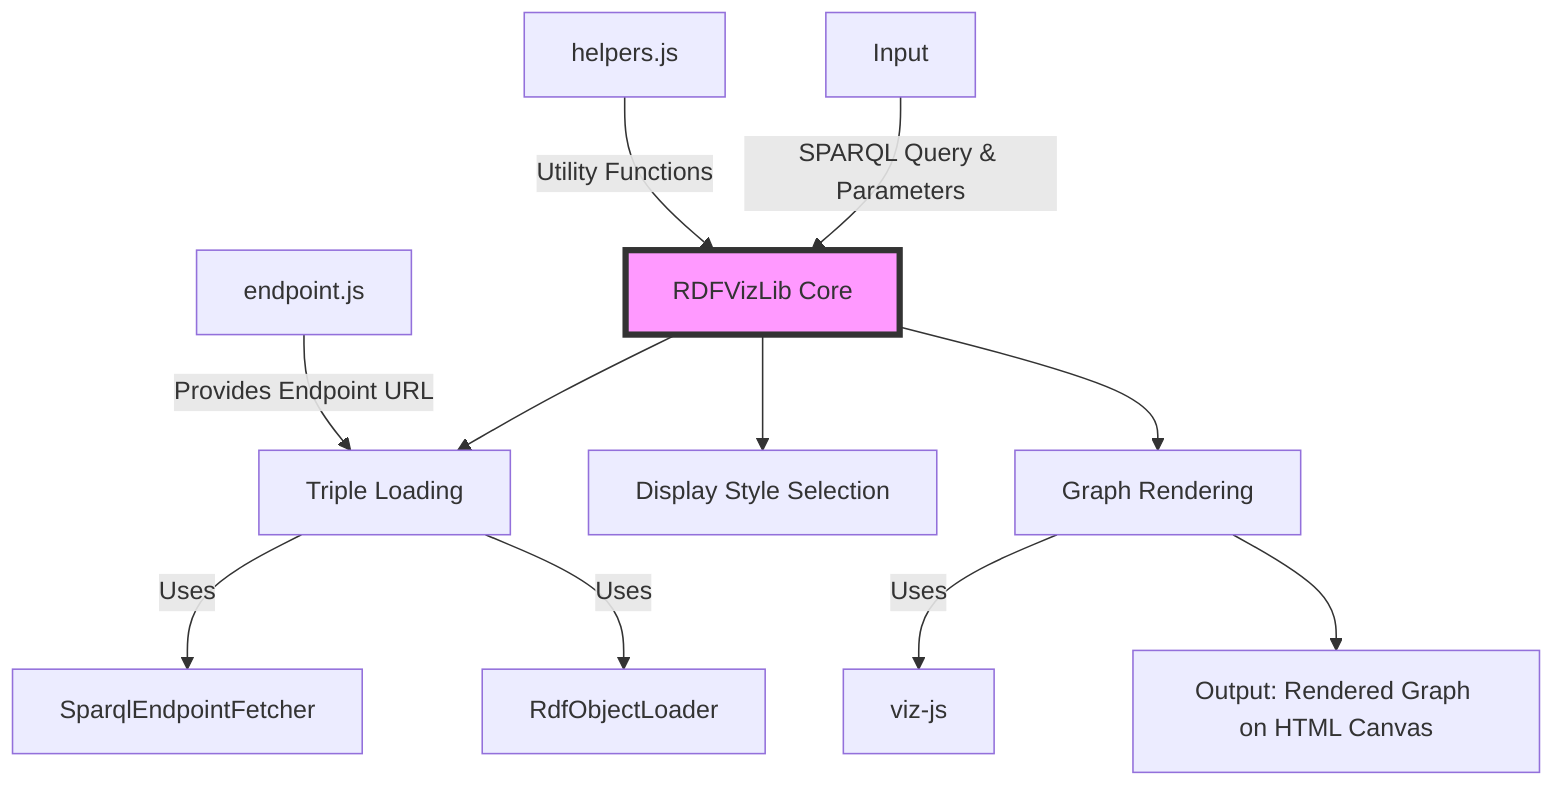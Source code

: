 graph TD
    A[Input] --> |SPARQL Query & Parameters| B[RDFVizLib Core]
    B --> C[Triple Loading]
    B --> D[Display Style Selection]
    B --> E[Graph Rendering]
    
    C --> |Uses| F[SparqlEndpointFetcher]
    C --> |Uses| G[RdfObjectLoader]
    
    E --> |Uses| H[viz-js]
    
    I[endpoint.js] --> |Provides Endpoint URL| C
    J[helpers.js] --> |Utility Functions| B
    
    E --> K[Output: Rendered Graph on HTML Canvas]

    style B fill:#f9f,stroke:#333,stroke-width:4px